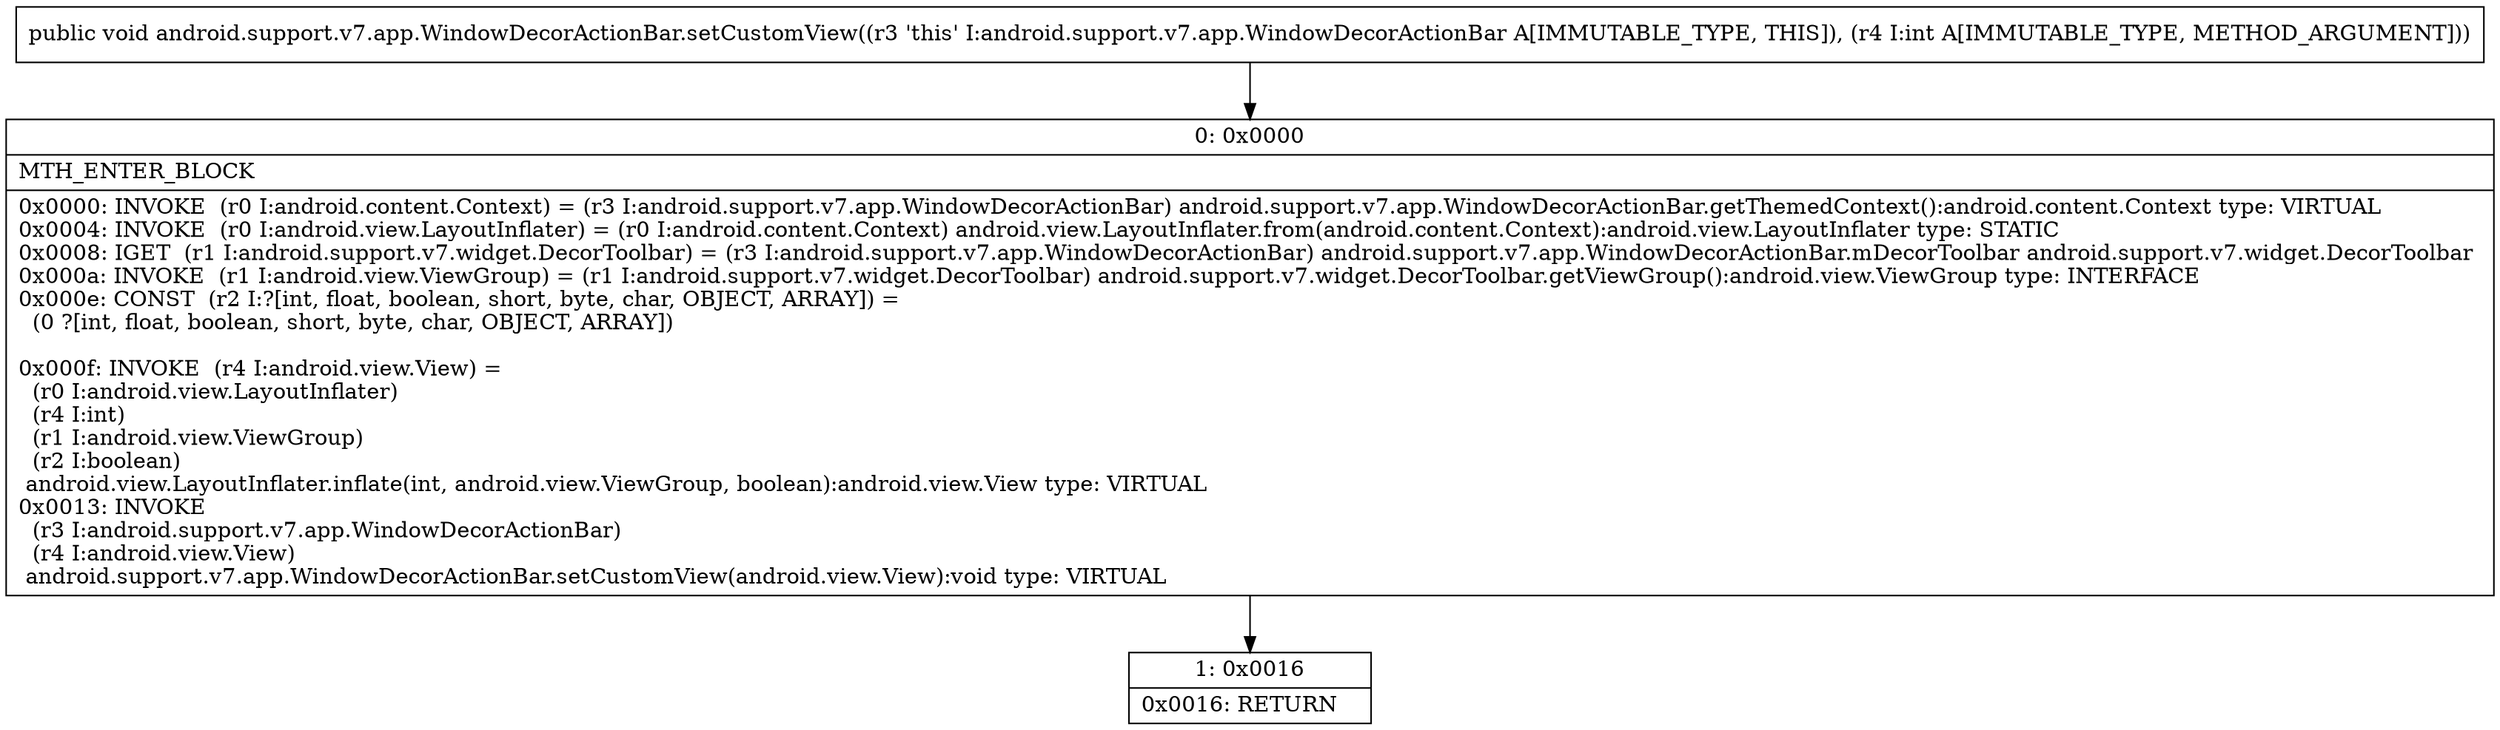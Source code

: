 digraph "CFG forandroid.support.v7.app.WindowDecorActionBar.setCustomView(I)V" {
Node_0 [shape=record,label="{0\:\ 0x0000|MTH_ENTER_BLOCK\l|0x0000: INVOKE  (r0 I:android.content.Context) = (r3 I:android.support.v7.app.WindowDecorActionBar) android.support.v7.app.WindowDecorActionBar.getThemedContext():android.content.Context type: VIRTUAL \l0x0004: INVOKE  (r0 I:android.view.LayoutInflater) = (r0 I:android.content.Context) android.view.LayoutInflater.from(android.content.Context):android.view.LayoutInflater type: STATIC \l0x0008: IGET  (r1 I:android.support.v7.widget.DecorToolbar) = (r3 I:android.support.v7.app.WindowDecorActionBar) android.support.v7.app.WindowDecorActionBar.mDecorToolbar android.support.v7.widget.DecorToolbar \l0x000a: INVOKE  (r1 I:android.view.ViewGroup) = (r1 I:android.support.v7.widget.DecorToolbar) android.support.v7.widget.DecorToolbar.getViewGroup():android.view.ViewGroup type: INTERFACE \l0x000e: CONST  (r2 I:?[int, float, boolean, short, byte, char, OBJECT, ARRAY]) = \l  (0 ?[int, float, boolean, short, byte, char, OBJECT, ARRAY])\l \l0x000f: INVOKE  (r4 I:android.view.View) = \l  (r0 I:android.view.LayoutInflater)\l  (r4 I:int)\l  (r1 I:android.view.ViewGroup)\l  (r2 I:boolean)\l android.view.LayoutInflater.inflate(int, android.view.ViewGroup, boolean):android.view.View type: VIRTUAL \l0x0013: INVOKE  \l  (r3 I:android.support.v7.app.WindowDecorActionBar)\l  (r4 I:android.view.View)\l android.support.v7.app.WindowDecorActionBar.setCustomView(android.view.View):void type: VIRTUAL \l}"];
Node_1 [shape=record,label="{1\:\ 0x0016|0x0016: RETURN   \l}"];
MethodNode[shape=record,label="{public void android.support.v7.app.WindowDecorActionBar.setCustomView((r3 'this' I:android.support.v7.app.WindowDecorActionBar A[IMMUTABLE_TYPE, THIS]), (r4 I:int A[IMMUTABLE_TYPE, METHOD_ARGUMENT])) }"];
MethodNode -> Node_0;
Node_0 -> Node_1;
}

